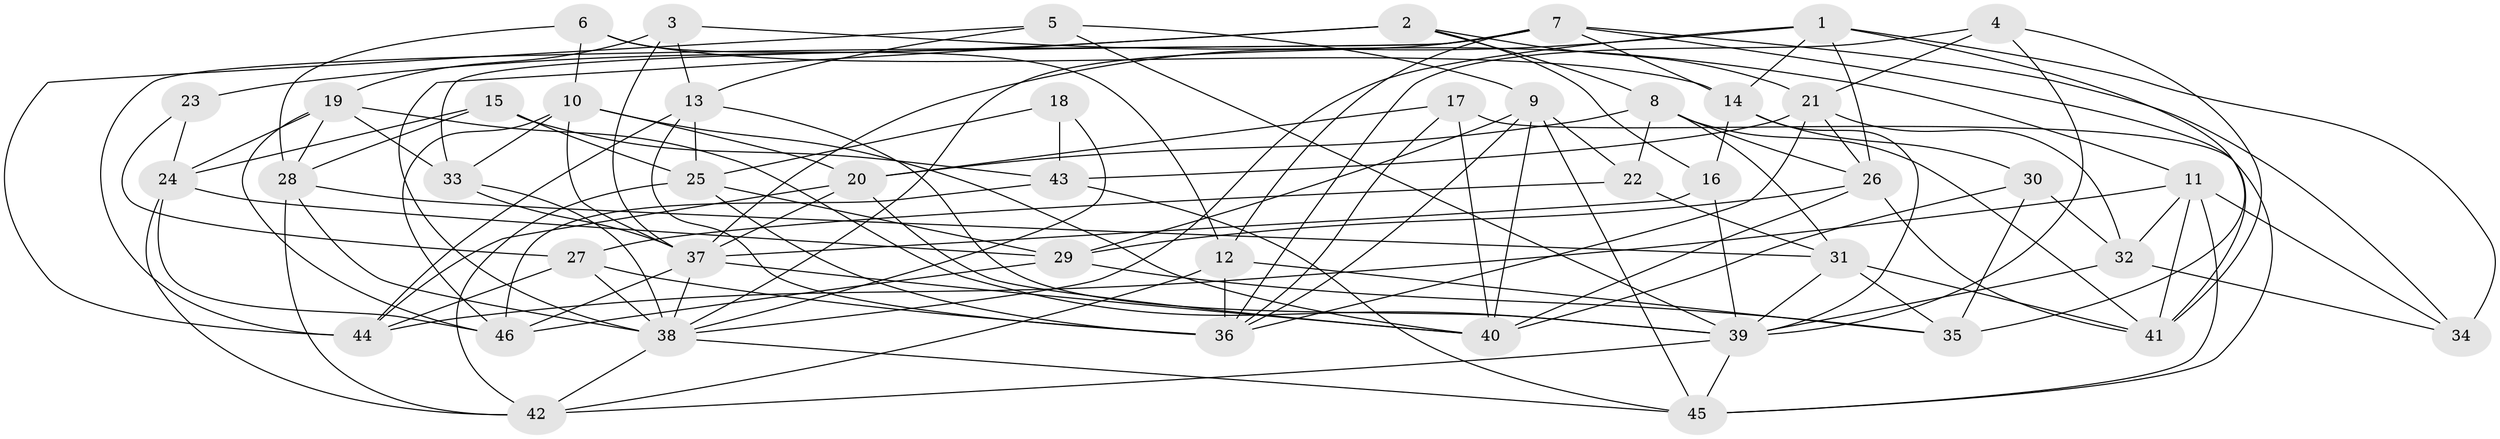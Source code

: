 // original degree distribution, {4: 1.0}
// Generated by graph-tools (version 1.1) at 2025/27/03/09/25 03:27:00]
// undirected, 46 vertices, 129 edges
graph export_dot {
graph [start="1"]
  node [color=gray90,style=filled];
  1;
  2;
  3;
  4;
  5;
  6;
  7;
  8;
  9;
  10;
  11;
  12;
  13;
  14;
  15;
  16;
  17;
  18;
  19;
  20;
  21;
  22;
  23;
  24;
  25;
  26;
  27;
  28;
  29;
  30;
  31;
  32;
  33;
  34;
  35;
  36;
  37;
  38;
  39;
  40;
  41;
  42;
  43;
  44;
  45;
  46;
  1 -- 14 [weight=1.0];
  1 -- 26 [weight=1.0];
  1 -- 34 [weight=1.0];
  1 -- 35 [weight=1.0];
  1 -- 37 [weight=1.0];
  1 -- 38 [weight=1.0];
  2 -- 8 [weight=1.0];
  2 -- 16 [weight=1.0];
  2 -- 21 [weight=1.0];
  2 -- 23 [weight=2.0];
  2 -- 38 [weight=1.0];
  3 -- 11 [weight=1.0];
  3 -- 13 [weight=1.0];
  3 -- 19 [weight=1.0];
  3 -- 37 [weight=1.0];
  4 -- 21 [weight=1.0];
  4 -- 36 [weight=1.0];
  4 -- 39 [weight=1.0];
  4 -- 41 [weight=1.0];
  5 -- 9 [weight=1.0];
  5 -- 13 [weight=1.0];
  5 -- 39 [weight=1.0];
  5 -- 44 [weight=1.0];
  6 -- 10 [weight=1.0];
  6 -- 12 [weight=1.0];
  6 -- 14 [weight=1.0];
  6 -- 28 [weight=1.0];
  7 -- 12 [weight=1.0];
  7 -- 14 [weight=1.0];
  7 -- 33 [weight=1.0];
  7 -- 34 [weight=2.0];
  7 -- 38 [weight=1.0];
  7 -- 41 [weight=1.0];
  7 -- 44 [weight=1.0];
  8 -- 20 [weight=1.0];
  8 -- 22 [weight=1.0];
  8 -- 26 [weight=1.0];
  8 -- 31 [weight=1.0];
  8 -- 41 [weight=1.0];
  9 -- 22 [weight=1.0];
  9 -- 29 [weight=1.0];
  9 -- 36 [weight=1.0];
  9 -- 40 [weight=1.0];
  9 -- 45 [weight=1.0];
  10 -- 20 [weight=1.0];
  10 -- 33 [weight=1.0];
  10 -- 37 [weight=1.0];
  10 -- 40 [weight=1.0];
  10 -- 46 [weight=1.0];
  11 -- 32 [weight=1.0];
  11 -- 34 [weight=1.0];
  11 -- 41 [weight=1.0];
  11 -- 44 [weight=1.0];
  11 -- 45 [weight=1.0];
  12 -- 35 [weight=1.0];
  12 -- 36 [weight=2.0];
  12 -- 42 [weight=1.0];
  13 -- 25 [weight=1.0];
  13 -- 36 [weight=1.0];
  13 -- 39 [weight=1.0];
  13 -- 44 [weight=1.0];
  14 -- 16 [weight=1.0];
  14 -- 30 [weight=1.0];
  14 -- 39 [weight=1.0];
  15 -- 24 [weight=1.0];
  15 -- 25 [weight=1.0];
  15 -- 28 [weight=1.0];
  15 -- 43 [weight=1.0];
  16 -- 37 [weight=1.0];
  16 -- 39 [weight=1.0];
  17 -- 20 [weight=1.0];
  17 -- 36 [weight=1.0];
  17 -- 40 [weight=1.0];
  17 -- 45 [weight=1.0];
  18 -- 25 [weight=1.0];
  18 -- 38 [weight=1.0];
  18 -- 43 [weight=2.0];
  19 -- 24 [weight=1.0];
  19 -- 28 [weight=1.0];
  19 -- 33 [weight=1.0];
  19 -- 39 [weight=1.0];
  19 -- 46 [weight=1.0];
  20 -- 37 [weight=1.0];
  20 -- 40 [weight=1.0];
  20 -- 44 [weight=1.0];
  21 -- 26 [weight=1.0];
  21 -- 32 [weight=1.0];
  21 -- 36 [weight=1.0];
  21 -- 43 [weight=1.0];
  22 -- 27 [weight=1.0];
  22 -- 31 [weight=1.0];
  23 -- 24 [weight=1.0];
  23 -- 27 [weight=1.0];
  24 -- 29 [weight=1.0];
  24 -- 42 [weight=1.0];
  24 -- 46 [weight=1.0];
  25 -- 29 [weight=1.0];
  25 -- 36 [weight=1.0];
  25 -- 42 [weight=1.0];
  26 -- 29 [weight=1.0];
  26 -- 40 [weight=1.0];
  26 -- 41 [weight=1.0];
  27 -- 36 [weight=2.0];
  27 -- 38 [weight=1.0];
  27 -- 44 [weight=1.0];
  28 -- 31 [weight=1.0];
  28 -- 38 [weight=1.0];
  28 -- 42 [weight=1.0];
  29 -- 35 [weight=1.0];
  29 -- 46 [weight=1.0];
  30 -- 32 [weight=1.0];
  30 -- 35 [weight=2.0];
  30 -- 40 [weight=2.0];
  31 -- 35 [weight=1.0];
  31 -- 39 [weight=1.0];
  31 -- 41 [weight=1.0];
  32 -- 34 [weight=2.0];
  32 -- 39 [weight=1.0];
  33 -- 37 [weight=2.0];
  33 -- 38 [weight=1.0];
  37 -- 38 [weight=1.0];
  37 -- 40 [weight=1.0];
  37 -- 46 [weight=1.0];
  38 -- 42 [weight=1.0];
  38 -- 45 [weight=1.0];
  39 -- 42 [weight=1.0];
  39 -- 45 [weight=1.0];
  43 -- 45 [weight=1.0];
  43 -- 46 [weight=1.0];
}

